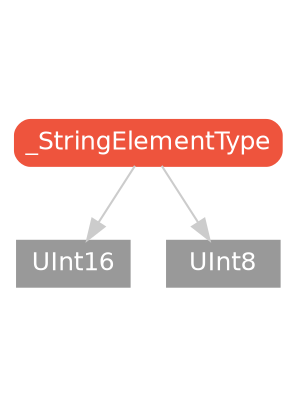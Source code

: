 strict digraph "_StringElementType - Type Hierarchy - SwiftDoc.org" {
    pad="0.1,0.8"
    node [shape=box, style="filled,rounded", color="#999999", fillcolor="#999999", fontcolor=white, fontname=Helvetica, fontnames="Helvetica,sansserif", fontsize=12, margin="0.07,0.05", height="0.3"]
    edge [color="#cccccc"]
    "UInt16" [URL="/type/UInt16/hierarchy/", style=filled]
    "UInt8" [URL="/type/UInt8/hierarchy/", style=filled]
    "_StringElementType" [URL="/protocol/_StringElementType/", style="filled,rounded", fillcolor="#ee543d", color="#ee543d"]    "_StringElementType" -> "UInt16"
    "_StringElementType" -> "UInt8"
    subgraph Types {
        rank = max; "UInt16"; "UInt8";
    }
}